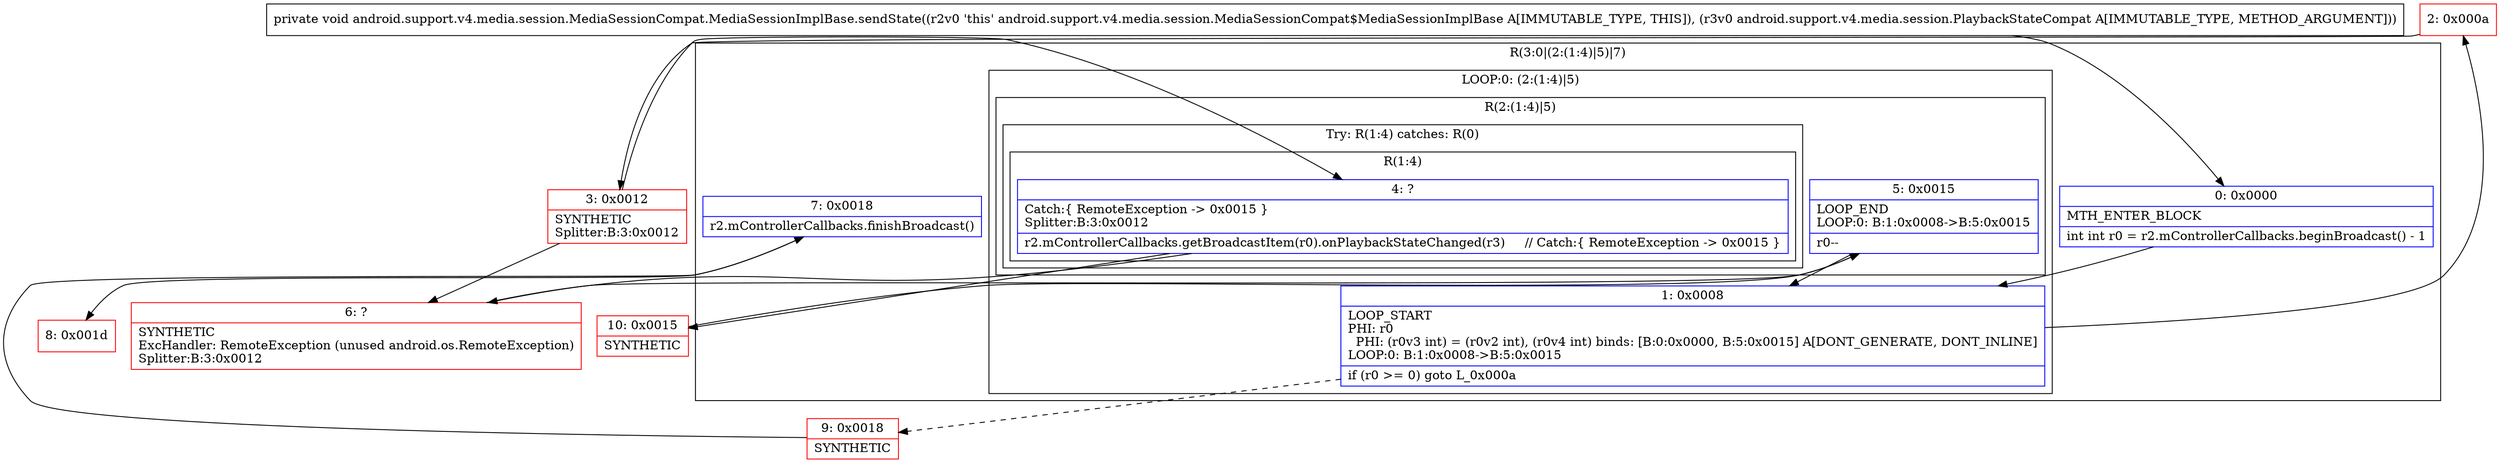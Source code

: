 digraph "CFG forandroid.support.v4.media.session.MediaSessionCompat.MediaSessionImplBase.sendState(Landroid\/support\/v4\/media\/session\/PlaybackStateCompat;)V" {
subgraph cluster_Region_2087176154 {
label = "R(3:0|(2:(1:4)|5)|7)";
node [shape=record,color=blue];
Node_0 [shape=record,label="{0\:\ 0x0000|MTH_ENTER_BLOCK\l|int int r0 = r2.mControllerCallbacks.beginBroadcast() \- 1\l}"];
subgraph cluster_LoopRegion_891249756 {
label = "LOOP:0: (2:(1:4)|5)";
node [shape=record,color=blue];
Node_1 [shape=record,label="{1\:\ 0x0008|LOOP_START\lPHI: r0 \l  PHI: (r0v3 int) = (r0v2 int), (r0v4 int) binds: [B:0:0x0000, B:5:0x0015] A[DONT_GENERATE, DONT_INLINE]\lLOOP:0: B:1:0x0008\-\>B:5:0x0015\l|if (r0 \>= 0) goto L_0x000a\l}"];
subgraph cluster_Region_987441130 {
label = "R(2:(1:4)|5)";
node [shape=record,color=blue];
subgraph cluster_TryCatchRegion_422406853 {
label = "Try: R(1:4) catches: R(0)";
node [shape=record,color=blue];
subgraph cluster_Region_2072951954 {
label = "R(1:4)";
node [shape=record,color=blue];
Node_4 [shape=record,label="{4\:\ ?|Catch:\{ RemoteException \-\> 0x0015 \}\lSplitter:B:3:0x0012\l|r2.mControllerCallbacks.getBroadcastItem(r0).onPlaybackStateChanged(r3)     \/\/ Catch:\{ RemoteException \-\> 0x0015 \}\l}"];
}
subgraph cluster_Region_1917289644 {
label = "R(0) | ExcHandler: RemoteException (unused android.os.RemoteException)\l";
node [shape=record,color=blue];
}
}
Node_5 [shape=record,label="{5\:\ 0x0015|LOOP_END\lLOOP:0: B:1:0x0008\-\>B:5:0x0015\l|r0\-\-\l}"];
}
}
Node_7 [shape=record,label="{7\:\ 0x0018|r2.mControllerCallbacks.finishBroadcast()\l}"];
}
subgraph cluster_Region_1917289644 {
label = "R(0) | ExcHandler: RemoteException (unused android.os.RemoteException)\l";
node [shape=record,color=blue];
}
Node_2 [shape=record,color=red,label="{2\:\ 0x000a}"];
Node_3 [shape=record,color=red,label="{3\:\ 0x0012|SYNTHETIC\lSplitter:B:3:0x0012\l}"];
Node_6 [shape=record,color=red,label="{6\:\ ?|SYNTHETIC\lExcHandler: RemoteException (unused android.os.RemoteException)\lSplitter:B:3:0x0012\l}"];
Node_8 [shape=record,color=red,label="{8\:\ 0x001d}"];
Node_9 [shape=record,color=red,label="{9\:\ 0x0018|SYNTHETIC\l}"];
Node_10 [shape=record,color=red,label="{10\:\ 0x0015|SYNTHETIC\l}"];
MethodNode[shape=record,label="{private void android.support.v4.media.session.MediaSessionCompat.MediaSessionImplBase.sendState((r2v0 'this' android.support.v4.media.session.MediaSessionCompat$MediaSessionImplBase A[IMMUTABLE_TYPE, THIS]), (r3v0 android.support.v4.media.session.PlaybackStateCompat A[IMMUTABLE_TYPE, METHOD_ARGUMENT])) }"];
MethodNode -> Node_0;
Node_0 -> Node_1;
Node_1 -> Node_2;
Node_1 -> Node_9[style=dashed];
Node_4 -> Node_6;
Node_4 -> Node_10;
Node_5 -> Node_1;
Node_7 -> Node_8;
Node_2 -> Node_3;
Node_3 -> Node_4;
Node_3 -> Node_6;
Node_6 -> Node_5;
Node_9 -> Node_7;
Node_10 -> Node_5;
}

